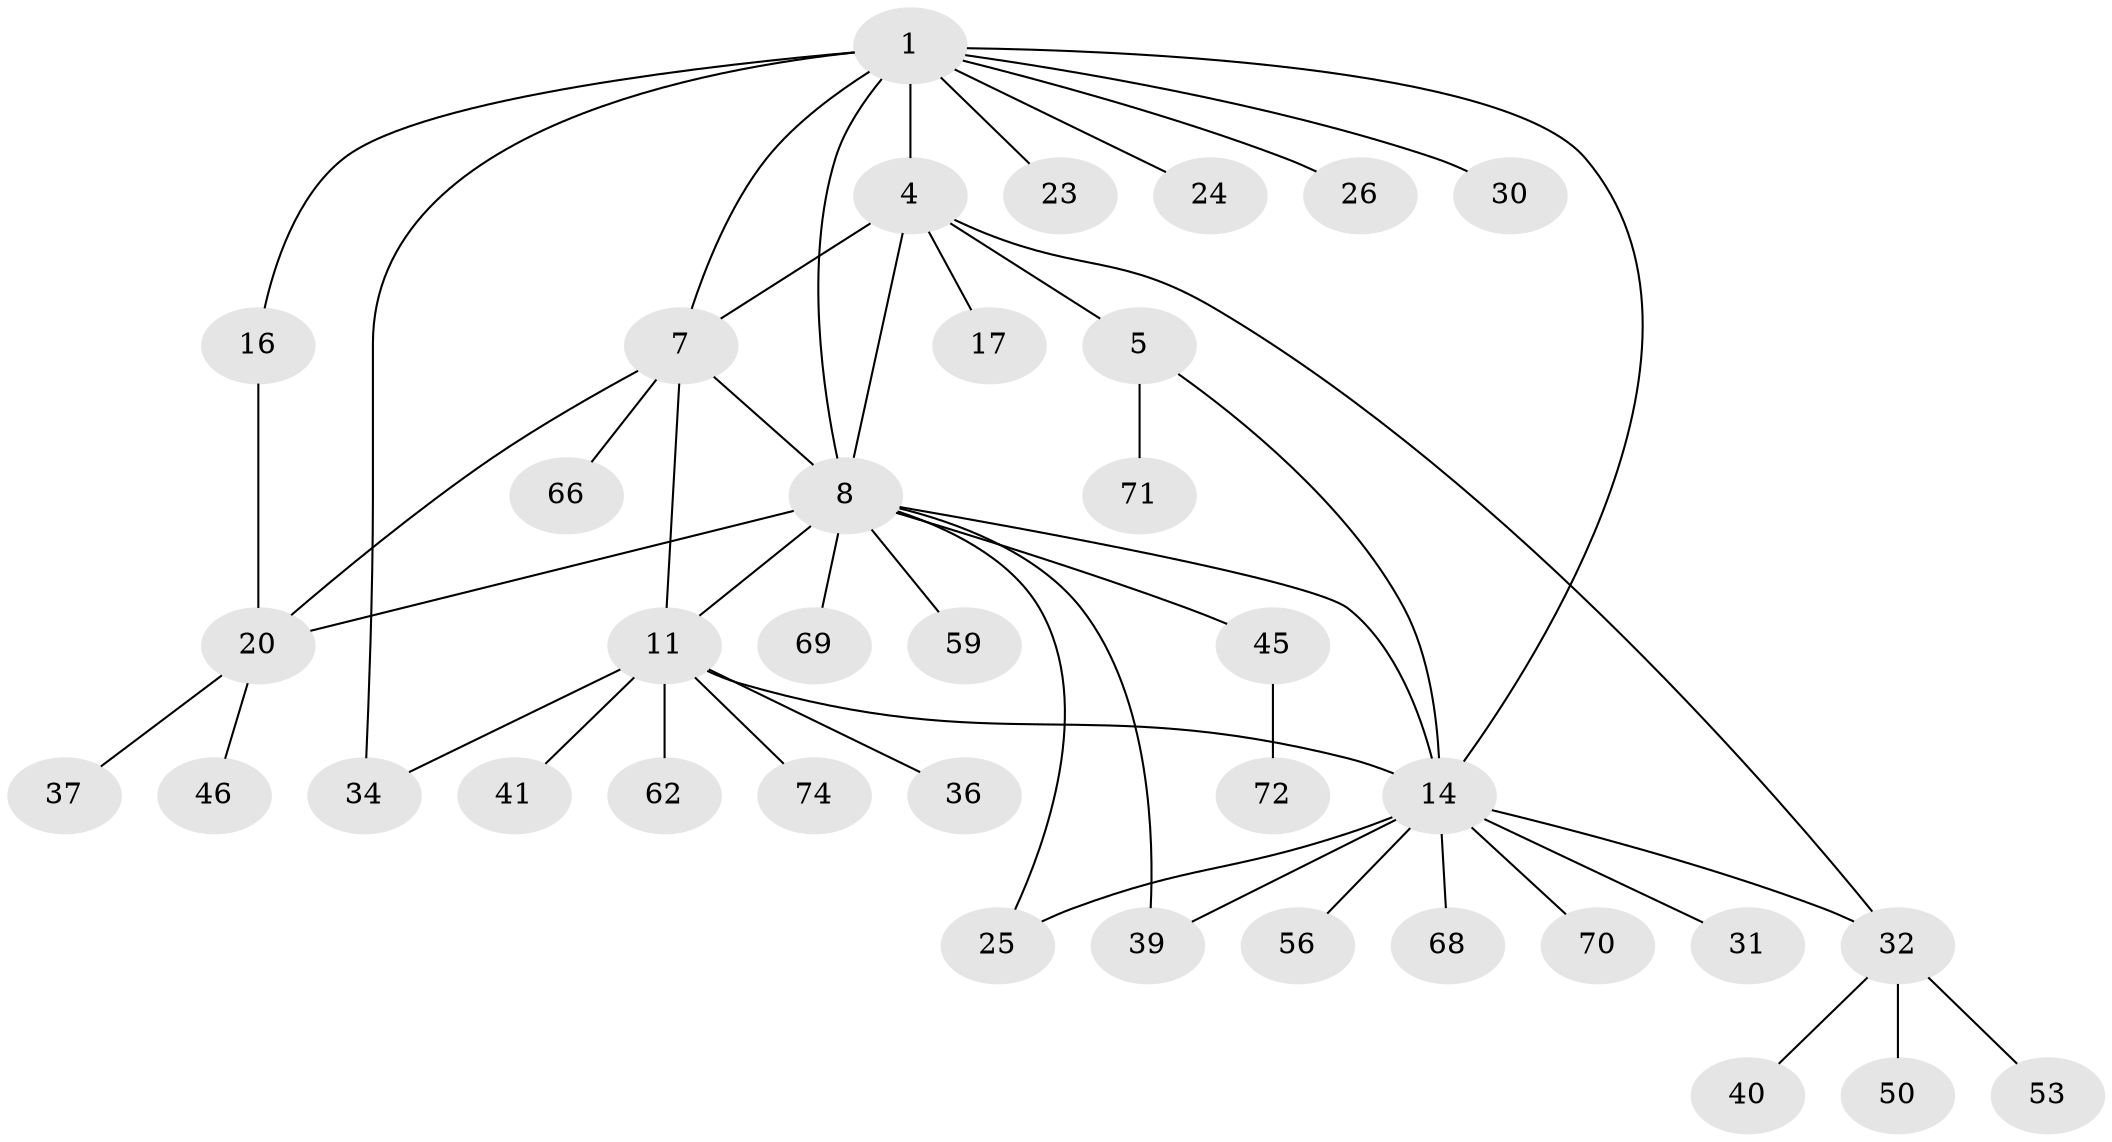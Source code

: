 // original degree distribution, {5: 0.02702702702702703, 9: 0.013513513513513514, 4: 0.08108108108108109, 10: 0.02702702702702703, 3: 0.06756756756756757, 8: 0.02702702702702703, 7: 0.013513513513513514, 6: 0.05405405405405406, 1: 0.581081081081081, 2: 0.10810810810810811}
// Generated by graph-tools (version 1.1) at 2025/16/03/09/25 04:16:01]
// undirected, 37 vertices, 49 edges
graph export_dot {
graph [start="1"]
  node [color=gray90,style=filled];
  1 [super="+3+21+2"];
  4 [super="+27+6+44+64+38"];
  5;
  7 [super="+10"];
  8 [super="+9+67+19+33+47"];
  11 [super="+52+12+22"];
  14 [super="+15+18+28+29"];
  16 [super="+73+49"];
  17;
  20 [super="+54+55"];
  23;
  24;
  25;
  26;
  30;
  31;
  32;
  34;
  36;
  37;
  39;
  40;
  41 [super="+65+51"];
  45;
  46;
  50;
  53;
  56 [super="+60"];
  59;
  62;
  66;
  68;
  69;
  70;
  71;
  72;
  74;
  1 -- 16;
  1 -- 7;
  1 -- 26;
  1 -- 30;
  1 -- 34;
  1 -- 4 [weight=2];
  1 -- 23;
  1 -- 8;
  1 -- 24;
  1 -- 14;
  4 -- 5 [weight=2];
  4 -- 17;
  4 -- 8;
  4 -- 7;
  4 -- 32;
  5 -- 14;
  5 -- 71;
  7 -- 8 [weight=2];
  7 -- 66;
  7 -- 11 [weight=2];
  7 -- 20;
  8 -- 20;
  8 -- 69;
  8 -- 39;
  8 -- 45;
  8 -- 25;
  8 -- 59;
  8 -- 14;
  8 -- 11;
  11 -- 36;
  11 -- 74;
  11 -- 34;
  11 -- 14 [weight=2];
  11 -- 41;
  11 -- 62;
  14 -- 25;
  14 -- 56;
  14 -- 68;
  14 -- 31;
  14 -- 32;
  14 -- 70;
  14 -- 39;
  16 -- 20;
  20 -- 37;
  20 -- 46;
  32 -- 40;
  32 -- 50;
  32 -- 53;
  45 -- 72;
}
